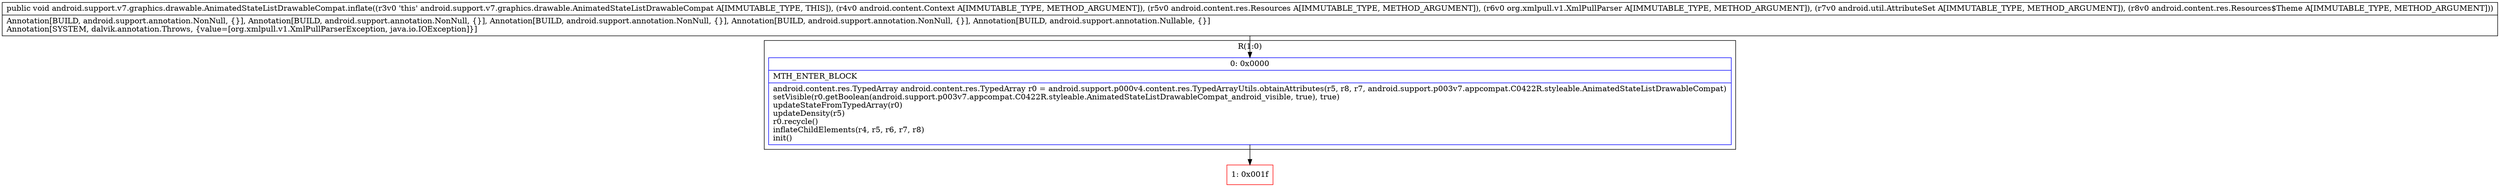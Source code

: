 digraph "CFG forandroid.support.v7.graphics.drawable.AnimatedStateListDrawableCompat.inflate(Landroid\/content\/Context;Landroid\/content\/res\/Resources;Lorg\/xmlpull\/v1\/XmlPullParser;Landroid\/util\/AttributeSet;Landroid\/content\/res\/Resources$Theme;)V" {
subgraph cluster_Region_1054536847 {
label = "R(1:0)";
node [shape=record,color=blue];
Node_0 [shape=record,label="{0\:\ 0x0000|MTH_ENTER_BLOCK\l|android.content.res.TypedArray android.content.res.TypedArray r0 = android.support.p000v4.content.res.TypedArrayUtils.obtainAttributes(r5, r8, r7, android.support.p003v7.appcompat.C0422R.styleable.AnimatedStateListDrawableCompat)\lsetVisible(r0.getBoolean(android.support.p003v7.appcompat.C0422R.styleable.AnimatedStateListDrawableCompat_android_visible, true), true)\lupdateStateFromTypedArray(r0)\lupdateDensity(r5)\lr0.recycle()\linflateChildElements(r4, r5, r6, r7, r8)\linit()\l}"];
}
Node_1 [shape=record,color=red,label="{1\:\ 0x001f}"];
MethodNode[shape=record,label="{public void android.support.v7.graphics.drawable.AnimatedStateListDrawableCompat.inflate((r3v0 'this' android.support.v7.graphics.drawable.AnimatedStateListDrawableCompat A[IMMUTABLE_TYPE, THIS]), (r4v0 android.content.Context A[IMMUTABLE_TYPE, METHOD_ARGUMENT]), (r5v0 android.content.res.Resources A[IMMUTABLE_TYPE, METHOD_ARGUMENT]), (r6v0 org.xmlpull.v1.XmlPullParser A[IMMUTABLE_TYPE, METHOD_ARGUMENT]), (r7v0 android.util.AttributeSet A[IMMUTABLE_TYPE, METHOD_ARGUMENT]), (r8v0 android.content.res.Resources$Theme A[IMMUTABLE_TYPE, METHOD_ARGUMENT]))  | Annotation[BUILD, android.support.annotation.NonNull, \{\}], Annotation[BUILD, android.support.annotation.NonNull, \{\}], Annotation[BUILD, android.support.annotation.NonNull, \{\}], Annotation[BUILD, android.support.annotation.NonNull, \{\}], Annotation[BUILD, android.support.annotation.Nullable, \{\}]\lAnnotation[SYSTEM, dalvik.annotation.Throws, \{value=[org.xmlpull.v1.XmlPullParserException, java.io.IOException]\}]\l}"];
MethodNode -> Node_0;
Node_0 -> Node_1;
}

